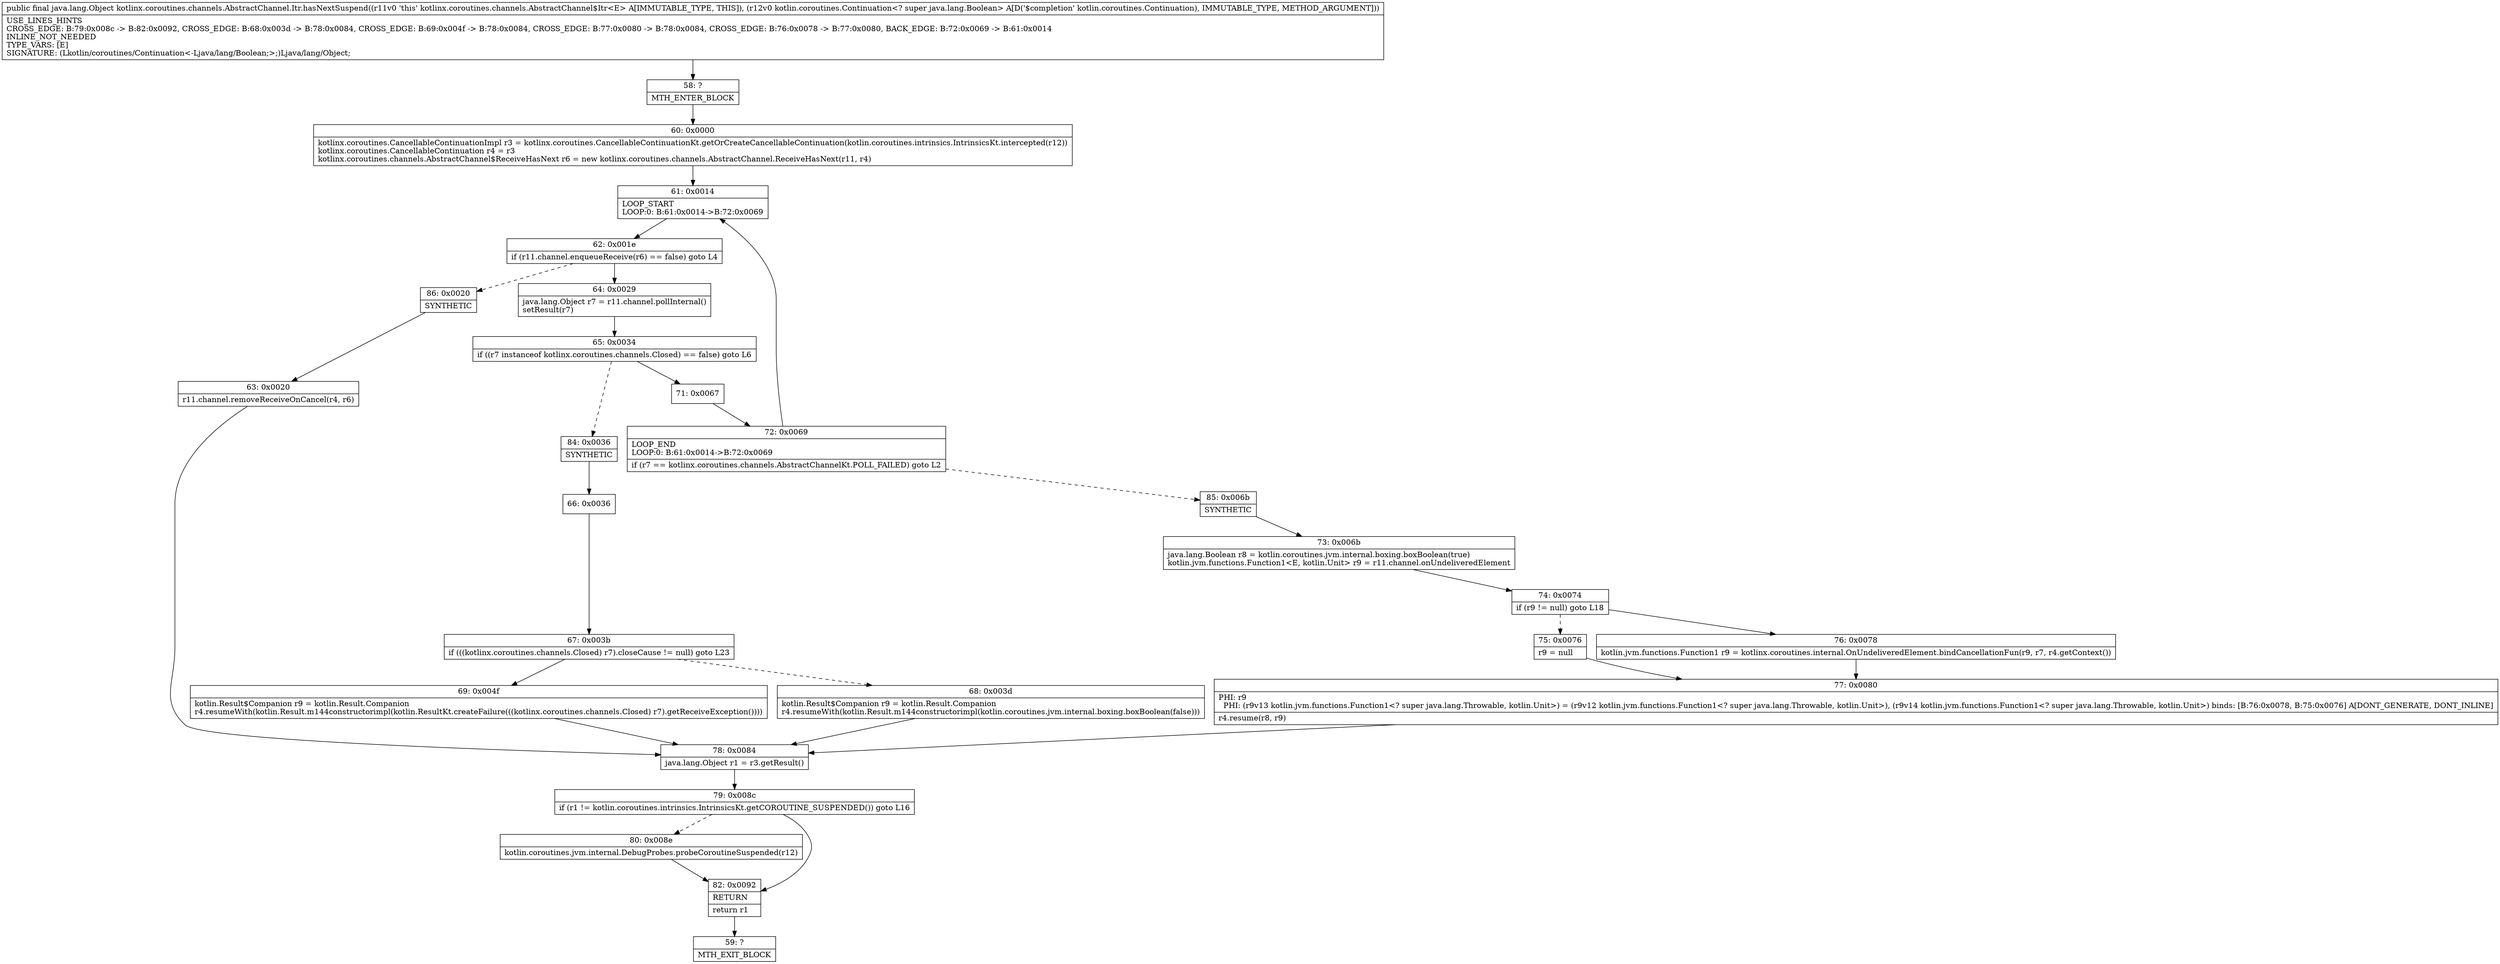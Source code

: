 digraph "CFG forkotlinx.coroutines.channels.AbstractChannel.Itr.hasNextSuspend(Lkotlin\/coroutines\/Continuation;)Ljava\/lang\/Object;" {
Node_58 [shape=record,label="{58\:\ ?|MTH_ENTER_BLOCK\l}"];
Node_60 [shape=record,label="{60\:\ 0x0000|kotlinx.coroutines.CancellableContinuationImpl r3 = kotlinx.coroutines.CancellableContinuationKt.getOrCreateCancellableContinuation(kotlin.coroutines.intrinsics.IntrinsicsKt.intercepted(r12))\lkotlinx.coroutines.CancellableContinuation r4 = r3\lkotlinx.coroutines.channels.AbstractChannel$ReceiveHasNext r6 = new kotlinx.coroutines.channels.AbstractChannel.ReceiveHasNext(r11, r4)\l}"];
Node_61 [shape=record,label="{61\:\ 0x0014|LOOP_START\lLOOP:0: B:61:0x0014\-\>B:72:0x0069\l}"];
Node_62 [shape=record,label="{62\:\ 0x001e|if (r11.channel.enqueueReceive(r6) == false) goto L4\l}"];
Node_64 [shape=record,label="{64\:\ 0x0029|java.lang.Object r7 = r11.channel.pollInternal()\lsetResult(r7)\l}"];
Node_65 [shape=record,label="{65\:\ 0x0034|if ((r7 instanceof kotlinx.coroutines.channels.Closed) == false) goto L6\l}"];
Node_71 [shape=record,label="{71\:\ 0x0067}"];
Node_72 [shape=record,label="{72\:\ 0x0069|LOOP_END\lLOOP:0: B:61:0x0014\-\>B:72:0x0069\l|if (r7 == kotlinx.coroutines.channels.AbstractChannelKt.POLL_FAILED) goto L2\l}"];
Node_85 [shape=record,label="{85\:\ 0x006b|SYNTHETIC\l}"];
Node_73 [shape=record,label="{73\:\ 0x006b|java.lang.Boolean r8 = kotlin.coroutines.jvm.internal.boxing.boxBoolean(true)\lkotlin.jvm.functions.Function1\<E, kotlin.Unit\> r9 = r11.channel.onUndeliveredElement\l}"];
Node_74 [shape=record,label="{74\:\ 0x0074|if (r9 != null) goto L18\l}"];
Node_75 [shape=record,label="{75\:\ 0x0076|r9 = null\l}"];
Node_77 [shape=record,label="{77\:\ 0x0080|PHI: r9 \l  PHI: (r9v13 kotlin.jvm.functions.Function1\<? super java.lang.Throwable, kotlin.Unit\>) = (r9v12 kotlin.jvm.functions.Function1\<? super java.lang.Throwable, kotlin.Unit\>), (r9v14 kotlin.jvm.functions.Function1\<? super java.lang.Throwable, kotlin.Unit\>) binds: [B:76:0x0078, B:75:0x0076] A[DONT_GENERATE, DONT_INLINE]\l|r4.resume(r8, r9)\l}"];
Node_78 [shape=record,label="{78\:\ 0x0084|java.lang.Object r1 = r3.getResult()\l}"];
Node_79 [shape=record,label="{79\:\ 0x008c|if (r1 != kotlin.coroutines.intrinsics.IntrinsicsKt.getCOROUTINE_SUSPENDED()) goto L16\l}"];
Node_80 [shape=record,label="{80\:\ 0x008e|kotlin.coroutines.jvm.internal.DebugProbes.probeCoroutineSuspended(r12)\l}"];
Node_82 [shape=record,label="{82\:\ 0x0092|RETURN\l|return r1\l}"];
Node_59 [shape=record,label="{59\:\ ?|MTH_EXIT_BLOCK\l}"];
Node_76 [shape=record,label="{76\:\ 0x0078|kotlin.jvm.functions.Function1 r9 = kotlinx.coroutines.internal.OnUndeliveredElement.bindCancellationFun(r9, r7, r4.getContext())\l}"];
Node_84 [shape=record,label="{84\:\ 0x0036|SYNTHETIC\l}"];
Node_66 [shape=record,label="{66\:\ 0x0036}"];
Node_67 [shape=record,label="{67\:\ 0x003b|if (((kotlinx.coroutines.channels.Closed) r7).closeCause != null) goto L23\l}"];
Node_68 [shape=record,label="{68\:\ 0x003d|kotlin.Result$Companion r9 = kotlin.Result.Companion\lr4.resumeWith(kotlin.Result.m144constructorimpl(kotlin.coroutines.jvm.internal.boxing.boxBoolean(false)))\l}"];
Node_69 [shape=record,label="{69\:\ 0x004f|kotlin.Result$Companion r9 = kotlin.Result.Companion\lr4.resumeWith(kotlin.Result.m144constructorimpl(kotlin.ResultKt.createFailure(((kotlinx.coroutines.channels.Closed) r7).getReceiveException())))\l}"];
Node_86 [shape=record,label="{86\:\ 0x0020|SYNTHETIC\l}"];
Node_63 [shape=record,label="{63\:\ 0x0020|r11.channel.removeReceiveOnCancel(r4, r6)\l}"];
MethodNode[shape=record,label="{public final java.lang.Object kotlinx.coroutines.channels.AbstractChannel.Itr.hasNextSuspend((r11v0 'this' kotlinx.coroutines.channels.AbstractChannel$Itr\<E\> A[IMMUTABLE_TYPE, THIS]), (r12v0 kotlin.coroutines.Continuation\<? super java.lang.Boolean\> A[D('$completion' kotlin.coroutines.Continuation), IMMUTABLE_TYPE, METHOD_ARGUMENT]))  | USE_LINES_HINTS\lCROSS_EDGE: B:79:0x008c \-\> B:82:0x0092, CROSS_EDGE: B:68:0x003d \-\> B:78:0x0084, CROSS_EDGE: B:69:0x004f \-\> B:78:0x0084, CROSS_EDGE: B:77:0x0080 \-\> B:78:0x0084, CROSS_EDGE: B:76:0x0078 \-\> B:77:0x0080, BACK_EDGE: B:72:0x0069 \-\> B:61:0x0014\lINLINE_NOT_NEEDED\lTYPE_VARS: [E]\lSIGNATURE: (Lkotlin\/coroutines\/Continuation\<\-Ljava\/lang\/Boolean;\>;)Ljava\/lang\/Object;\l}"];
MethodNode -> Node_58;Node_58 -> Node_60;
Node_60 -> Node_61;
Node_61 -> Node_62;
Node_62 -> Node_64;
Node_62 -> Node_86[style=dashed];
Node_64 -> Node_65;
Node_65 -> Node_71;
Node_65 -> Node_84[style=dashed];
Node_71 -> Node_72;
Node_72 -> Node_61;
Node_72 -> Node_85[style=dashed];
Node_85 -> Node_73;
Node_73 -> Node_74;
Node_74 -> Node_75[style=dashed];
Node_74 -> Node_76;
Node_75 -> Node_77;
Node_77 -> Node_78;
Node_78 -> Node_79;
Node_79 -> Node_80[style=dashed];
Node_79 -> Node_82;
Node_80 -> Node_82;
Node_82 -> Node_59;
Node_76 -> Node_77;
Node_84 -> Node_66;
Node_66 -> Node_67;
Node_67 -> Node_68[style=dashed];
Node_67 -> Node_69;
Node_68 -> Node_78;
Node_69 -> Node_78;
Node_86 -> Node_63;
Node_63 -> Node_78;
}

